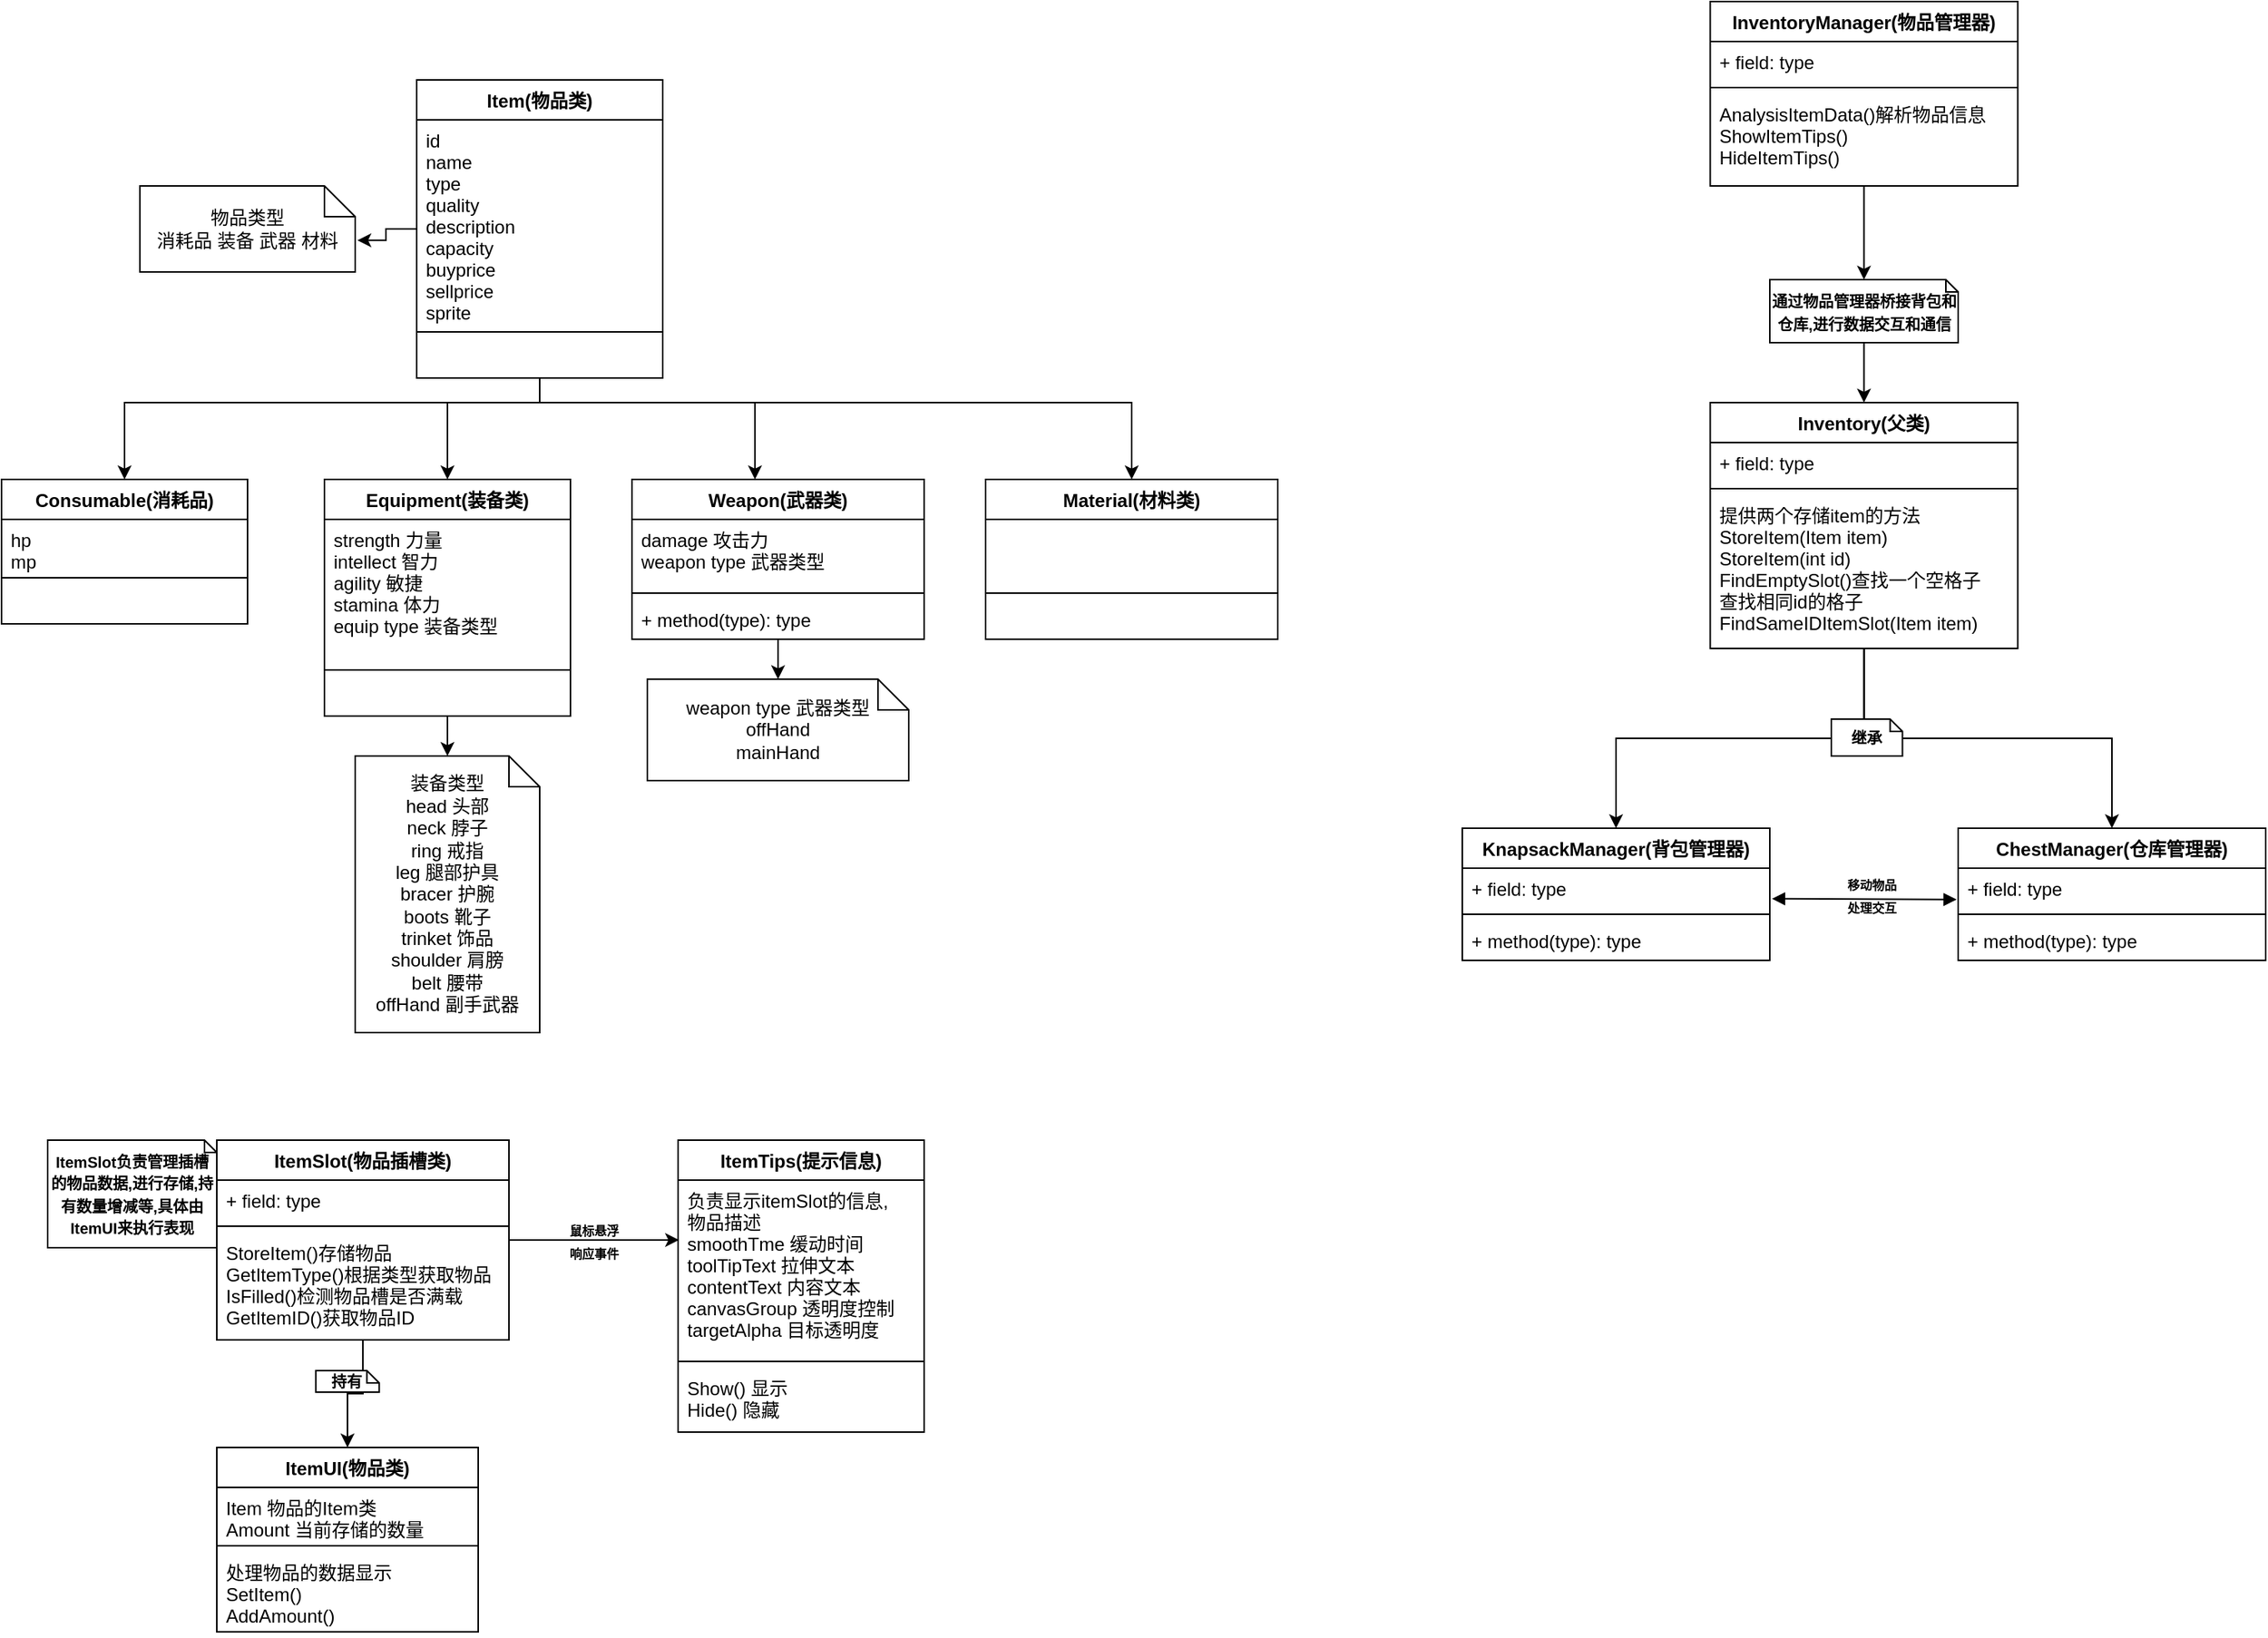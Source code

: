 <mxfile version="14.5.8" type="device"><diagram id="ZgeXcxt-RcczMnQYIGHZ" name="Page-1"><mxGraphModel dx="1550" dy="867" grid="1" gridSize="10" guides="1" tooltips="1" connect="1" arrows="1" fold="1" page="1" pageScale="1" pageWidth="850" pageHeight="1100" math="0" shadow="0"><root><mxCell id="0"/><mxCell id="1" parent="0"/><mxCell id="dufxgDNVYpHI1OGXflw_-27" style="edgeStyle=orthogonalEdgeStyle;rounded=0;orthogonalLoop=1;jettySize=auto;html=1;entryX=0.5;entryY=0;entryDx=0;entryDy=0;" parent="1" source="dufxgDNVYpHI1OGXflw_-8" target="dufxgDNVYpHI1OGXflw_-14" edge="1"><mxGeometry relative="1" as="geometry"><Array as="points"><mxPoint x="440" y="360"/><mxPoint x="170" y="360"/></Array></mxGeometry></mxCell><mxCell id="dufxgDNVYpHI1OGXflw_-28" style="edgeStyle=orthogonalEdgeStyle;rounded=0;orthogonalLoop=1;jettySize=auto;html=1;" parent="1" source="dufxgDNVYpHI1OGXflw_-8" target="dufxgDNVYpHI1OGXflw_-20" edge="1"><mxGeometry relative="1" as="geometry"><Array as="points"><mxPoint x="440" y="360"/><mxPoint x="380" y="360"/></Array></mxGeometry></mxCell><mxCell id="dufxgDNVYpHI1OGXflw_-34" style="edgeStyle=orthogonalEdgeStyle;rounded=0;orthogonalLoop=1;jettySize=auto;html=1;" parent="1" source="dufxgDNVYpHI1OGXflw_-8" target="dufxgDNVYpHI1OGXflw_-30" edge="1"><mxGeometry relative="1" as="geometry"><Array as="points"><mxPoint x="440" y="360"/><mxPoint x="580" y="360"/></Array></mxGeometry></mxCell><mxCell id="dufxgDNVYpHI1OGXflw_-40" style="edgeStyle=orthogonalEdgeStyle;rounded=0;orthogonalLoop=1;jettySize=auto;html=1;" parent="1" source="dufxgDNVYpHI1OGXflw_-8" target="dufxgDNVYpHI1OGXflw_-36" edge="1"><mxGeometry relative="1" as="geometry"><Array as="points"><mxPoint x="440" y="360"/><mxPoint x="825" y="360"/></Array></mxGeometry></mxCell><mxCell id="bSa4SVL7BriI_gfOmRT2-6" style="edgeStyle=orthogonalEdgeStyle;rounded=0;orthogonalLoop=1;jettySize=auto;html=1;entryX=1.01;entryY=0.632;entryDx=0;entryDy=0;entryPerimeter=0;" parent="1" source="dufxgDNVYpHI1OGXflw_-8" target="dufxgDNVYpHI1OGXflw_-13" edge="1"><mxGeometry relative="1" as="geometry"/></mxCell><mxCell id="dufxgDNVYpHI1OGXflw_-8" value="Item(物品类)" style="swimlane;fontStyle=1;align=center;verticalAlign=top;childLayout=stackLayout;horizontal=1;startSize=26;horizontalStack=0;resizeParent=1;resizeParentMax=0;resizeLast=0;collapsible=1;marginBottom=0;" parent="1" vertex="1"><mxGeometry x="360" y="150" width="160" height="194" as="geometry"/></mxCell><mxCell id="dufxgDNVYpHI1OGXflw_-9" value="id&#10;name&#10;type&#10;quality&#10;description&#10;capacity&#10;buyprice&#10;sellprice&#10;sprite" style="text;strokeColor=none;fillColor=none;align=left;verticalAlign=top;spacingLeft=4;spacingRight=4;overflow=hidden;rotatable=0;points=[[0,0.5],[1,0.5]];portConstraint=eastwest;" parent="dufxgDNVYpHI1OGXflw_-8" vertex="1"><mxGeometry y="26" width="160" height="134" as="geometry"/></mxCell><mxCell id="dufxgDNVYpHI1OGXflw_-10" value="" style="line;strokeWidth=1;fillColor=none;align=left;verticalAlign=middle;spacingTop=-1;spacingLeft=3;spacingRight=3;rotatable=0;labelPosition=right;points=[];portConstraint=eastwest;" parent="dufxgDNVYpHI1OGXflw_-8" vertex="1"><mxGeometry y="160" width="160" height="8" as="geometry"/></mxCell><mxCell id="dufxgDNVYpHI1OGXflw_-11" value="&#10;&#10;" style="text;strokeColor=none;fillColor=none;align=left;verticalAlign=top;spacingLeft=4;spacingRight=4;overflow=hidden;rotatable=0;points=[[0,0.5],[1,0.5]];portConstraint=eastwest;" parent="dufxgDNVYpHI1OGXflw_-8" vertex="1"><mxGeometry y="168" width="160" height="26" as="geometry"/></mxCell><mxCell id="dufxgDNVYpHI1OGXflw_-13" value="物品类型&lt;br&gt;消耗品 装备 武器 材料" style="shape=note;size=20;whiteSpace=wrap;html=1;" parent="1" vertex="1"><mxGeometry x="180" y="219" width="140" height="56" as="geometry"/></mxCell><mxCell id="dufxgDNVYpHI1OGXflw_-14" value="Consumable(消耗品)" style="swimlane;fontStyle=1;align=center;verticalAlign=top;childLayout=stackLayout;horizontal=1;startSize=26;horizontalStack=0;resizeParent=1;resizeParentMax=0;resizeLast=0;collapsible=1;marginBottom=0;" parent="1" vertex="1"><mxGeometry x="90" y="410" width="160" height="94" as="geometry"/></mxCell><mxCell id="dufxgDNVYpHI1OGXflw_-15" value="hp&#10;mp" style="text;strokeColor=none;fillColor=none;align=left;verticalAlign=top;spacingLeft=4;spacingRight=4;overflow=hidden;rotatable=0;points=[[0,0.5],[1,0.5]];portConstraint=eastwest;" parent="dufxgDNVYpHI1OGXflw_-14" vertex="1"><mxGeometry y="26" width="160" height="34" as="geometry"/></mxCell><mxCell id="dufxgDNVYpHI1OGXflw_-16" value="" style="line;strokeWidth=1;fillColor=none;align=left;verticalAlign=middle;spacingTop=-1;spacingLeft=3;spacingRight=3;rotatable=0;labelPosition=right;points=[];portConstraint=eastwest;" parent="dufxgDNVYpHI1OGXflw_-14" vertex="1"><mxGeometry y="60" width="160" height="8" as="geometry"/></mxCell><mxCell id="dufxgDNVYpHI1OGXflw_-17" value="&#10;&#10;" style="text;strokeColor=none;fillColor=none;align=left;verticalAlign=top;spacingLeft=4;spacingRight=4;overflow=hidden;rotatable=0;points=[[0,0.5],[1,0.5]];portConstraint=eastwest;" parent="dufxgDNVYpHI1OGXflw_-14" vertex="1"><mxGeometry y="68" width="160" height="26" as="geometry"/></mxCell><mxCell id="bSa4SVL7BriI_gfOmRT2-1" style="edgeStyle=orthogonalEdgeStyle;rounded=0;orthogonalLoop=1;jettySize=auto;html=1;" parent="1" source="dufxgDNVYpHI1OGXflw_-20" target="dufxgDNVYpHI1OGXflw_-29" edge="1"><mxGeometry relative="1" as="geometry"/></mxCell><mxCell id="dufxgDNVYpHI1OGXflw_-20" value="Equipment(装备类)" style="swimlane;fontStyle=1;align=center;verticalAlign=top;childLayout=stackLayout;horizontal=1;startSize=26;horizontalStack=0;resizeParent=1;resizeParentMax=0;resizeLast=0;collapsible=1;marginBottom=0;" parent="1" vertex="1"><mxGeometry x="300" y="410" width="160" height="154" as="geometry"/></mxCell><mxCell id="dufxgDNVYpHI1OGXflw_-21" value="strength 力量&#10;intellect 智力&#10;agility 敏捷&#10;stamina 体力&#10;equip type 装备类型" style="text;strokeColor=none;fillColor=none;align=left;verticalAlign=top;spacingLeft=4;spacingRight=4;overflow=hidden;rotatable=0;points=[[0,0.5],[1,0.5]];portConstraint=eastwest;" parent="dufxgDNVYpHI1OGXflw_-20" vertex="1"><mxGeometry y="26" width="160" height="94" as="geometry"/></mxCell><mxCell id="dufxgDNVYpHI1OGXflw_-22" value="" style="line;strokeWidth=1;fillColor=none;align=left;verticalAlign=middle;spacingTop=-1;spacingLeft=3;spacingRight=3;rotatable=0;labelPosition=right;points=[];portConstraint=eastwest;" parent="dufxgDNVYpHI1OGXflw_-20" vertex="1"><mxGeometry y="120" width="160" height="8" as="geometry"/></mxCell><mxCell id="dufxgDNVYpHI1OGXflw_-23" value="&#10;&#10;" style="text;strokeColor=none;fillColor=none;align=left;verticalAlign=top;spacingLeft=4;spacingRight=4;overflow=hidden;rotatable=0;points=[[0,0.5],[1,0.5]];portConstraint=eastwest;" parent="dufxgDNVYpHI1OGXflw_-20" vertex="1"><mxGeometry y="128" width="160" height="26" as="geometry"/></mxCell><mxCell id="dufxgDNVYpHI1OGXflw_-29" value="装备类型&lt;br&gt;head 头部&lt;br&gt;neck 脖子&lt;br&gt;ring 戒指&lt;br&gt;leg 腿部护具&lt;br&gt;bracer 护腕&lt;br&gt;boots 靴子&lt;br&gt;trinket 饰品&lt;br&gt;shoulder 肩膀&lt;br&gt;belt 腰带&lt;br&gt;offHand 副手武器" style="shape=note;size=20;whiteSpace=wrap;html=1;" parent="1" vertex="1"><mxGeometry x="320" y="590" width="120" height="180" as="geometry"/></mxCell><mxCell id="bSa4SVL7BriI_gfOmRT2-2" style="edgeStyle=orthogonalEdgeStyle;rounded=0;orthogonalLoop=1;jettySize=auto;html=1;" parent="1" source="dufxgDNVYpHI1OGXflw_-30" target="dufxgDNVYpHI1OGXflw_-35" edge="1"><mxGeometry relative="1" as="geometry"/></mxCell><mxCell id="dufxgDNVYpHI1OGXflw_-30" value="Weapon(武器类)" style="swimlane;fontStyle=1;align=center;verticalAlign=top;childLayout=stackLayout;horizontal=1;startSize=26;horizontalStack=0;resizeParent=1;resizeParentMax=0;resizeLast=0;collapsible=1;marginBottom=0;" parent="1" vertex="1"><mxGeometry x="500" y="410" width="190" height="104" as="geometry"/></mxCell><mxCell id="dufxgDNVYpHI1OGXflw_-31" value="damage 攻击力&#10;weapon type 武器类型" style="text;strokeColor=none;fillColor=none;align=left;verticalAlign=top;spacingLeft=4;spacingRight=4;overflow=hidden;rotatable=0;points=[[0,0.5],[1,0.5]];portConstraint=eastwest;" parent="dufxgDNVYpHI1OGXflw_-30" vertex="1"><mxGeometry y="26" width="190" height="44" as="geometry"/></mxCell><mxCell id="dufxgDNVYpHI1OGXflw_-32" value="" style="line;strokeWidth=1;fillColor=none;align=left;verticalAlign=middle;spacingTop=-1;spacingLeft=3;spacingRight=3;rotatable=0;labelPosition=right;points=[];portConstraint=eastwest;" parent="dufxgDNVYpHI1OGXflw_-30" vertex="1"><mxGeometry y="70" width="190" height="8" as="geometry"/></mxCell><mxCell id="dufxgDNVYpHI1OGXflw_-33" value="+ method(type): type" style="text;strokeColor=none;fillColor=none;align=left;verticalAlign=top;spacingLeft=4;spacingRight=4;overflow=hidden;rotatable=0;points=[[0,0.5],[1,0.5]];portConstraint=eastwest;" parent="dufxgDNVYpHI1OGXflw_-30" vertex="1"><mxGeometry y="78" width="190" height="26" as="geometry"/></mxCell><mxCell id="dufxgDNVYpHI1OGXflw_-35" value="weapon type 武器类型&lt;br&gt;offHand&lt;br&gt;mainHand" style="shape=note;size=20;whiteSpace=wrap;html=1;" parent="1" vertex="1"><mxGeometry x="510" y="540" width="170" height="66" as="geometry"/></mxCell><mxCell id="dufxgDNVYpHI1OGXflw_-36" value="Material(材料类)" style="swimlane;fontStyle=1;align=center;verticalAlign=top;childLayout=stackLayout;horizontal=1;startSize=26;horizontalStack=0;resizeParent=1;resizeParentMax=0;resizeLast=0;collapsible=1;marginBottom=0;" parent="1" vertex="1"><mxGeometry x="730" y="410" width="190" height="104" as="geometry"/></mxCell><mxCell id="dufxgDNVYpHI1OGXflw_-37" value="&#10;&#10;" style="text;strokeColor=none;fillColor=none;align=left;verticalAlign=top;spacingLeft=4;spacingRight=4;overflow=hidden;rotatable=0;points=[[0,0.5],[1,0.5]];portConstraint=eastwest;" parent="dufxgDNVYpHI1OGXflw_-36" vertex="1"><mxGeometry y="26" width="190" height="44" as="geometry"/></mxCell><mxCell id="dufxgDNVYpHI1OGXflw_-38" value="" style="line;strokeWidth=1;fillColor=none;align=left;verticalAlign=middle;spacingTop=-1;spacingLeft=3;spacingRight=3;rotatable=0;labelPosition=right;points=[];portConstraint=eastwest;" parent="dufxgDNVYpHI1OGXflw_-36" vertex="1"><mxGeometry y="70" width="190" height="8" as="geometry"/></mxCell><mxCell id="dufxgDNVYpHI1OGXflw_-39" value="&#10;&#10;" style="text;strokeColor=none;fillColor=none;align=left;verticalAlign=top;spacingLeft=4;spacingRight=4;overflow=hidden;rotatable=0;points=[[0,0.5],[1,0.5]];portConstraint=eastwest;" parent="dufxgDNVYpHI1OGXflw_-36" vertex="1"><mxGeometry y="78" width="190" height="26" as="geometry"/></mxCell><mxCell id="G5thAemZ0cz3YNjMz0pM-1" style="edgeStyle=orthogonalEdgeStyle;rounded=0;orthogonalLoop=1;jettySize=auto;html=1;entryX=0.5;entryY=0;entryDx=0;entryDy=0;entryPerimeter=0;" parent="1" source="a8ysmdw-aWWCuAZTSZv7-1" target="Y-asqkOTbQeo7rn_xofh-21" edge="1"><mxGeometry relative="1" as="geometry"/></mxCell><mxCell id="a8ysmdw-aWWCuAZTSZv7-1" value="InventoryManager(物品管理器)" style="swimlane;fontStyle=1;align=center;verticalAlign=top;childLayout=stackLayout;horizontal=1;startSize=26;horizontalStack=0;resizeParent=1;resizeParentMax=0;resizeLast=0;collapsible=1;marginBottom=0;" parent="1" vertex="1"><mxGeometry x="1201.25" y="99" width="200" height="120" as="geometry"/></mxCell><mxCell id="a8ysmdw-aWWCuAZTSZv7-2" value="+ field: type" style="text;strokeColor=none;fillColor=none;align=left;verticalAlign=top;spacingLeft=4;spacingRight=4;overflow=hidden;rotatable=0;points=[[0,0.5],[1,0.5]];portConstraint=eastwest;" parent="a8ysmdw-aWWCuAZTSZv7-1" vertex="1"><mxGeometry y="26" width="200" height="26" as="geometry"/></mxCell><mxCell id="a8ysmdw-aWWCuAZTSZv7-3" value="" style="line;strokeWidth=1;fillColor=none;align=left;verticalAlign=middle;spacingTop=-1;spacingLeft=3;spacingRight=3;rotatable=0;labelPosition=right;points=[];portConstraint=eastwest;" parent="a8ysmdw-aWWCuAZTSZv7-1" vertex="1"><mxGeometry y="52" width="200" height="8" as="geometry"/></mxCell><mxCell id="a8ysmdw-aWWCuAZTSZv7-4" value="AnalysisItemData()解析物品信息&#10;ShowItemTips()&#10;HideItemTips()&#10;" style="text;strokeColor=none;fillColor=none;align=left;verticalAlign=top;spacingLeft=4;spacingRight=4;overflow=hidden;rotatable=0;points=[[0,0.5],[1,0.5]];portConstraint=eastwest;" parent="a8ysmdw-aWWCuAZTSZv7-1" vertex="1"><mxGeometry y="60" width="200" height="60" as="geometry"/></mxCell><mxCell id="Y-asqkOTbQeo7rn_xofh-1" value="ChestManager(仓库管理器)" style="swimlane;fontStyle=1;align=center;verticalAlign=top;childLayout=stackLayout;horizontal=1;startSize=26;horizontalStack=0;resizeParent=1;resizeParentMax=0;resizeLast=0;collapsible=1;marginBottom=0;" parent="1" vertex="1"><mxGeometry x="1362.5" y="637" width="200" height="86" as="geometry"/></mxCell><mxCell id="Y-asqkOTbQeo7rn_xofh-2" value="+ field: type" style="text;strokeColor=none;fillColor=none;align=left;verticalAlign=top;spacingLeft=4;spacingRight=4;overflow=hidden;rotatable=0;points=[[0,0.5],[1,0.5]];portConstraint=eastwest;" parent="Y-asqkOTbQeo7rn_xofh-1" vertex="1"><mxGeometry y="26" width="200" height="26" as="geometry"/></mxCell><mxCell id="Y-asqkOTbQeo7rn_xofh-3" value="" style="line;strokeWidth=1;fillColor=none;align=left;verticalAlign=middle;spacingTop=-1;spacingLeft=3;spacingRight=3;rotatable=0;labelPosition=right;points=[];portConstraint=eastwest;" parent="Y-asqkOTbQeo7rn_xofh-1" vertex="1"><mxGeometry y="52" width="200" height="8" as="geometry"/></mxCell><mxCell id="Y-asqkOTbQeo7rn_xofh-4" value="+ method(type): type" style="text;strokeColor=none;fillColor=none;align=left;verticalAlign=top;spacingLeft=4;spacingRight=4;overflow=hidden;rotatable=0;points=[[0,0.5],[1,0.5]];portConstraint=eastwest;" parent="Y-asqkOTbQeo7rn_xofh-1" vertex="1"><mxGeometry y="60" width="200" height="26" as="geometry"/></mxCell><mxCell id="Y-asqkOTbQeo7rn_xofh-5" value="KnapsackManager(背包管理器)" style="swimlane;fontStyle=1;align=center;verticalAlign=top;childLayout=stackLayout;horizontal=1;startSize=26;horizontalStack=0;resizeParent=1;resizeParentMax=0;resizeLast=0;collapsible=1;marginBottom=0;" parent="1" vertex="1"><mxGeometry x="1040" y="637" width="200" height="86" as="geometry"/></mxCell><mxCell id="Y-asqkOTbQeo7rn_xofh-6" value="+ field: type" style="text;strokeColor=none;fillColor=none;align=left;verticalAlign=top;spacingLeft=4;spacingRight=4;overflow=hidden;rotatable=0;points=[[0,0.5],[1,0.5]];portConstraint=eastwest;" parent="Y-asqkOTbQeo7rn_xofh-5" vertex="1"><mxGeometry y="26" width="200" height="26" as="geometry"/></mxCell><mxCell id="Y-asqkOTbQeo7rn_xofh-7" value="" style="line;strokeWidth=1;fillColor=none;align=left;verticalAlign=middle;spacingTop=-1;spacingLeft=3;spacingRight=3;rotatable=0;labelPosition=right;points=[];portConstraint=eastwest;" parent="Y-asqkOTbQeo7rn_xofh-5" vertex="1"><mxGeometry y="52" width="200" height="8" as="geometry"/></mxCell><mxCell id="Y-asqkOTbQeo7rn_xofh-8" value="+ method(type): type" style="text;strokeColor=none;fillColor=none;align=left;verticalAlign=top;spacingLeft=4;spacingRight=4;overflow=hidden;rotatable=0;points=[[0,0.5],[1,0.5]];portConstraint=eastwest;" parent="Y-asqkOTbQeo7rn_xofh-5" vertex="1"><mxGeometry y="60" width="200" height="26" as="geometry"/></mxCell><mxCell id="Y-asqkOTbQeo7rn_xofh-19" value="" style="endArrow=block;startArrow=block;endFill=1;startFill=1;html=1;entryX=-0.005;entryY=0.786;entryDx=0;entryDy=0;entryPerimeter=0;exitX=1.007;exitY=0.765;exitDx=0;exitDy=0;exitPerimeter=0;" parent="1" source="Y-asqkOTbQeo7rn_xofh-6" target="Y-asqkOTbQeo7rn_xofh-2" edge="1"><mxGeometry width="160" relative="1" as="geometry"><mxPoint x="1261.25" y="461.8" as="sourcePoint"/><mxPoint x="1331.25" y="461.8" as="targetPoint"/></mxGeometry></mxCell><mxCell id="Y-asqkOTbQeo7rn_xofh-20" value="&lt;font style=&quot;font-size: 8px&quot;&gt;&lt;b&gt;移动物品&lt;br&gt;处理交互&lt;/b&gt;&lt;/font&gt;" style="text;html=1;align=center;verticalAlign=middle;resizable=0;points=[];autosize=1;" parent="1" vertex="1"><mxGeometry x="1280.63" y="660" width="50" height="40" as="geometry"/></mxCell><mxCell id="G5thAemZ0cz3YNjMz0pM-6" style="edgeStyle=orthogonalEdgeStyle;rounded=0;orthogonalLoop=1;jettySize=auto;html=1;entryX=0.5;entryY=0;entryDx=0;entryDy=0;" parent="1" source="Y-asqkOTbQeo7rn_xofh-21" target="G5thAemZ0cz3YNjMz0pM-2" edge="1"><mxGeometry relative="1" as="geometry"/></mxCell><mxCell id="Y-asqkOTbQeo7rn_xofh-21" value="&lt;font style=&quot;font-size: 10px&quot;&gt;&lt;b&gt;通过物品管理器桥接背包和仓库,进行数据交互和通信&lt;/b&gt;&lt;/font&gt;" style="shape=note;size=8;whiteSpace=wrap;html=1;" parent="1" vertex="1"><mxGeometry x="1240" y="280" width="122.5" height="41" as="geometry"/></mxCell><mxCell id="G5thAemZ0cz3YNjMz0pM-7" style="edgeStyle=orthogonalEdgeStyle;rounded=0;orthogonalLoop=1;jettySize=auto;html=1;entryX=0.5;entryY=0;entryDx=0;entryDy=0;" parent="1" source="G5thAemZ0cz3YNjMz0pM-2" target="Y-asqkOTbQeo7rn_xofh-5" edge="1"><mxGeometry relative="1" as="geometry"/></mxCell><mxCell id="G5thAemZ0cz3YNjMz0pM-8" style="edgeStyle=orthogonalEdgeStyle;rounded=0;orthogonalLoop=1;jettySize=auto;html=1;entryX=0.5;entryY=0;entryDx=0;entryDy=0;" parent="1" source="G5thAemZ0cz3YNjMz0pM-2" target="Y-asqkOTbQeo7rn_xofh-1" edge="1"><mxGeometry relative="1" as="geometry"/></mxCell><mxCell id="G5thAemZ0cz3YNjMz0pM-2" value="Inventory(父类)" style="swimlane;fontStyle=1;align=center;verticalAlign=top;childLayout=stackLayout;horizontal=1;startSize=26;horizontalStack=0;resizeParent=1;resizeParentMax=0;resizeLast=0;collapsible=1;marginBottom=0;" parent="1" vertex="1"><mxGeometry x="1201.25" y="360" width="200" height="160" as="geometry"/></mxCell><mxCell id="G5thAemZ0cz3YNjMz0pM-3" value="+ field: type" style="text;strokeColor=none;fillColor=none;align=left;verticalAlign=top;spacingLeft=4;spacingRight=4;overflow=hidden;rotatable=0;points=[[0,0.5],[1,0.5]];portConstraint=eastwest;" parent="G5thAemZ0cz3YNjMz0pM-2" vertex="1"><mxGeometry y="26" width="200" height="26" as="geometry"/></mxCell><mxCell id="G5thAemZ0cz3YNjMz0pM-4" value="" style="line;strokeWidth=1;fillColor=none;align=left;verticalAlign=middle;spacingTop=-1;spacingLeft=3;spacingRight=3;rotatable=0;labelPosition=right;points=[];portConstraint=eastwest;" parent="G5thAemZ0cz3YNjMz0pM-2" vertex="1"><mxGeometry y="52" width="200" height="8" as="geometry"/></mxCell><mxCell id="G5thAemZ0cz3YNjMz0pM-5" value="提供两个存储item的方法&#10;StoreItem(Item item)&#10;StoreItem(int id)&#10;FindEmptySlot()查找一个空格子&#10;查找相同id的格子&#10;FindSameIDItemSlot(Item item)" style="text;strokeColor=none;fillColor=none;align=left;verticalAlign=top;spacingLeft=4;spacingRight=4;overflow=hidden;rotatable=0;points=[[0,0.5],[1,0.5]];portConstraint=eastwest;" parent="G5thAemZ0cz3YNjMz0pM-2" vertex="1"><mxGeometry y="60" width="200" height="100" as="geometry"/></mxCell><mxCell id="G5thAemZ0cz3YNjMz0pM-9" value="&lt;span style=&quot;font-size: 10px&quot;&gt;&lt;b&gt;继承&lt;/b&gt;&lt;/span&gt;" style="shape=note;size=8;whiteSpace=wrap;html=1;" parent="1" vertex="1"><mxGeometry x="1280" y="566" width="46.26" height="24" as="geometry"/></mxCell><mxCell id="G5thAemZ0cz3YNjMz0pM-22" style="edgeStyle=orthogonalEdgeStyle;rounded=0;orthogonalLoop=1;jettySize=auto;html=1;" parent="1" source="G5thAemZ0cz3YNjMz0pM-14" target="G5thAemZ0cz3YNjMz0pM-18" edge="1"><mxGeometry relative="1" as="geometry"/></mxCell><mxCell id="2qTLkUp44pF1V-YXZr83-5" style="edgeStyle=orthogonalEdgeStyle;rounded=0;orthogonalLoop=1;jettySize=auto;html=1;entryX=0.004;entryY=0.342;entryDx=0;entryDy=0;entryPerimeter=0;" edge="1" parent="1" source="G5thAemZ0cz3YNjMz0pM-14" target="2qTLkUp44pF1V-YXZr83-2"><mxGeometry relative="1" as="geometry"/></mxCell><mxCell id="G5thAemZ0cz3YNjMz0pM-14" value="ItemSlot(物品插槽类)" style="swimlane;fontStyle=1;align=center;verticalAlign=top;childLayout=stackLayout;horizontal=1;startSize=26;horizontalStack=0;resizeParent=1;resizeParentMax=0;resizeLast=0;collapsible=1;marginBottom=0;" parent="1" vertex="1"><mxGeometry x="230" y="840" width="190" height="130" as="geometry"/></mxCell><mxCell id="G5thAemZ0cz3YNjMz0pM-15" value="+ field: type" style="text;strokeColor=none;fillColor=none;align=left;verticalAlign=top;spacingLeft=4;spacingRight=4;overflow=hidden;rotatable=0;points=[[0,0.5],[1,0.5]];portConstraint=eastwest;" parent="G5thAemZ0cz3YNjMz0pM-14" vertex="1"><mxGeometry y="26" width="190" height="26" as="geometry"/></mxCell><mxCell id="G5thAemZ0cz3YNjMz0pM-16" value="" style="line;strokeWidth=1;fillColor=none;align=left;verticalAlign=middle;spacingTop=-1;spacingLeft=3;spacingRight=3;rotatable=0;labelPosition=right;points=[];portConstraint=eastwest;" parent="G5thAemZ0cz3YNjMz0pM-14" vertex="1"><mxGeometry y="52" width="190" height="8" as="geometry"/></mxCell><mxCell id="G5thAemZ0cz3YNjMz0pM-17" value="StoreItem()存储物品&#10;GetItemType()根据类型获取物品&#10;IsFilled()检测物品槽是否满载&#10;GetItemID()获取物品ID&#10;" style="text;strokeColor=none;fillColor=none;align=left;verticalAlign=top;spacingLeft=4;spacingRight=4;overflow=hidden;rotatable=0;points=[[0,0.5],[1,0.5]];portConstraint=eastwest;" parent="G5thAemZ0cz3YNjMz0pM-14" vertex="1"><mxGeometry y="60" width="190" height="70" as="geometry"/></mxCell><mxCell id="G5thAemZ0cz3YNjMz0pM-18" value="ItemUI(物品类)" style="swimlane;fontStyle=1;align=center;verticalAlign=top;childLayout=stackLayout;horizontal=1;startSize=26;horizontalStack=0;resizeParent=1;resizeParentMax=0;resizeLast=0;collapsible=1;marginBottom=0;" parent="1" vertex="1"><mxGeometry x="230" y="1040" width="170" height="120" as="geometry"/></mxCell><mxCell id="G5thAemZ0cz3YNjMz0pM-19" value="Item 物品的Item类&#10;Amount 当前存储的数量" style="text;strokeColor=none;fillColor=none;align=left;verticalAlign=top;spacingLeft=4;spacingRight=4;overflow=hidden;rotatable=0;points=[[0,0.5],[1,0.5]];portConstraint=eastwest;" parent="G5thAemZ0cz3YNjMz0pM-18" vertex="1"><mxGeometry y="26" width="170" height="34" as="geometry"/></mxCell><mxCell id="G5thAemZ0cz3YNjMz0pM-20" value="" style="line;strokeWidth=1;fillColor=none;align=left;verticalAlign=middle;spacingTop=-1;spacingLeft=3;spacingRight=3;rotatable=0;labelPosition=right;points=[];portConstraint=eastwest;" parent="G5thAemZ0cz3YNjMz0pM-18" vertex="1"><mxGeometry y="60" width="170" height="8" as="geometry"/></mxCell><mxCell id="G5thAemZ0cz3YNjMz0pM-21" value="处理物品的数据显示&#10;SetItem()&#10;AddAmount()" style="text;strokeColor=none;fillColor=none;align=left;verticalAlign=top;spacingLeft=4;spacingRight=4;overflow=hidden;rotatable=0;points=[[0,0.5],[1,0.5]];portConstraint=eastwest;" parent="G5thAemZ0cz3YNjMz0pM-18" vertex="1"><mxGeometry y="68" width="170" height="52" as="geometry"/></mxCell><mxCell id="G5thAemZ0cz3YNjMz0pM-23" value="&lt;span style=&quot;font-size: 10px&quot;&gt;&lt;b&gt;持有&lt;/b&gt;&lt;/span&gt;" style="shape=note;size=8;whiteSpace=wrap;html=1;" parent="1" vertex="1"><mxGeometry x="294.38" y="990" width="41.25" height="14" as="geometry"/></mxCell><mxCell id="G5thAemZ0cz3YNjMz0pM-24" value="&lt;span style=&quot;font-size: 10px&quot;&gt;&lt;b&gt;ItemSlot负责管理插槽的物品数据,进行存储,持有数量增减等,具体由ItemUI来执行表现&lt;/b&gt;&lt;/span&gt;" style="shape=note;size=8;whiteSpace=wrap;html=1;" parent="1" vertex="1"><mxGeometry x="120" y="840" width="110" height="70" as="geometry"/></mxCell><mxCell id="2qTLkUp44pF1V-YXZr83-1" value="ItemTips(提示信息)" style="swimlane;fontStyle=1;align=center;verticalAlign=top;childLayout=stackLayout;horizontal=1;startSize=26;horizontalStack=0;resizeParent=1;resizeParentMax=0;resizeLast=0;collapsible=1;marginBottom=0;" vertex="1" parent="1"><mxGeometry x="530" y="840" width="160" height="190" as="geometry"/></mxCell><mxCell id="2qTLkUp44pF1V-YXZr83-2" value="负责显示itemSlot的信息,&#10;物品描述&#10;smoothTme 缓动时间&#10;toolTipText 拉伸文本&#10;contentText 内容文本&#10;canvasGroup 透明度控制&#10;targetAlpha 目标透明度" style="text;strokeColor=none;fillColor=none;align=left;verticalAlign=top;spacingLeft=4;spacingRight=4;overflow=hidden;rotatable=0;points=[[0,0.5],[1,0.5]];portConstraint=eastwest;" vertex="1" parent="2qTLkUp44pF1V-YXZr83-1"><mxGeometry y="26" width="160" height="114" as="geometry"/></mxCell><mxCell id="2qTLkUp44pF1V-YXZr83-3" value="" style="line;strokeWidth=1;fillColor=none;align=left;verticalAlign=middle;spacingTop=-1;spacingLeft=3;spacingRight=3;rotatable=0;labelPosition=right;points=[];portConstraint=eastwest;" vertex="1" parent="2qTLkUp44pF1V-YXZr83-1"><mxGeometry y="140" width="160" height="8" as="geometry"/></mxCell><mxCell id="2qTLkUp44pF1V-YXZr83-4" value="Show() 显示&#10;Hide() 隐藏" style="text;strokeColor=none;fillColor=none;align=left;verticalAlign=top;spacingLeft=4;spacingRight=4;overflow=hidden;rotatable=0;points=[[0,0.5],[1,0.5]];portConstraint=eastwest;" vertex="1" parent="2qTLkUp44pF1V-YXZr83-1"><mxGeometry y="148" width="160" height="42" as="geometry"/></mxCell><mxCell id="2qTLkUp44pF1V-YXZr83-6" value="&lt;span style=&quot;font-size: 8px&quot;&gt;&lt;b&gt;鼠标悬浮&lt;br&gt;响应事件&lt;/b&gt;&lt;/span&gt;" style="text;html=1;align=center;verticalAlign=middle;resizable=0;points=[];autosize=1;" vertex="1" parent="1"><mxGeometry x="450.0" y="885" width="50" height="40" as="geometry"/></mxCell></root></mxGraphModel></diagram></mxfile>